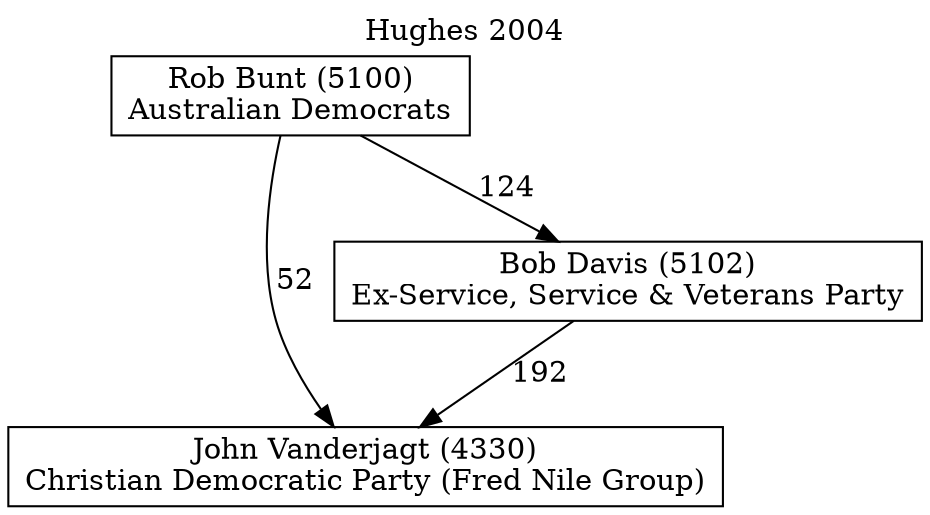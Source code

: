 // House preference flow
digraph "John Vanderjagt (4330)_Hughes_2004" {
	graph [label="Hughes 2004" labelloc=t mclimit=10]
	node [shape=box]
	"John Vanderjagt (4330)" [label="John Vanderjagt (4330)
Christian Democratic Party (Fred Nile Group)"]
	"Bob Davis (5102)" [label="Bob Davis (5102)
Ex-Service, Service & Veterans Party"]
	"Rob Bunt (5100)" [label="Rob Bunt (5100)
Australian Democrats"]
	"Bob Davis (5102)" -> "John Vanderjagt (4330)" [label=192]
	"Rob Bunt (5100)" -> "Bob Davis (5102)" [label=124]
	"Rob Bunt (5100)" -> "John Vanderjagt (4330)" [label=52]
}
